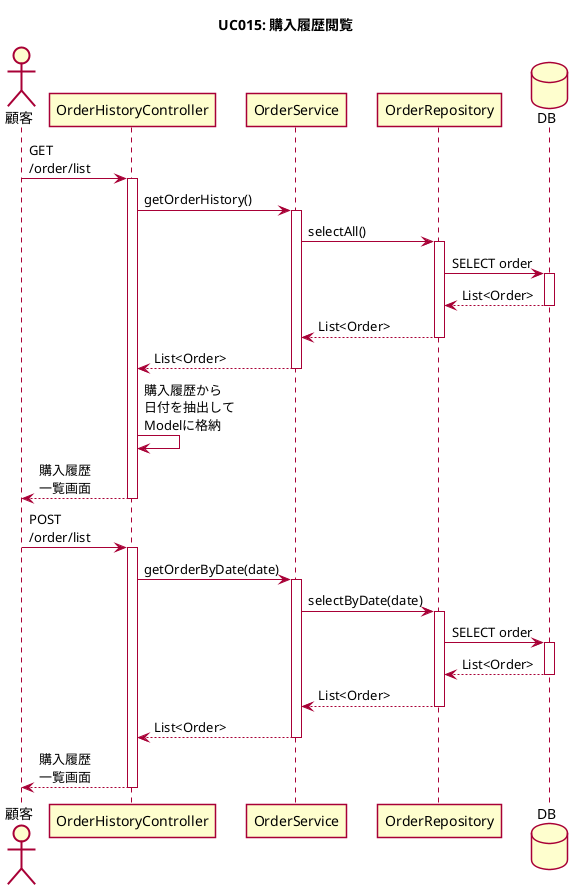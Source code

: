 @startuml
skin rose
skinparam shadowing false
title UC015: 購入履歴閲覧

actor "顧客" as u
participant "OrderHistoryController" as c
participant "OrderService" as s
participant "OrderRepository" as r
database "DB" as db

u -> c++ : GET\n/order/list
c -> s++ : getOrderHistory()
s -> r++ : selectAll()
r -> db++ : SELECT order
db --> r-- : List<Order>
r --> s-- : List<Order>
s --> c-- : List<Order>
c -> c : 購入履歴から\n日付を抽出して\nModelに格納
c --> u-- : 購入履歴\n一覧画面
u -> c++ : POST\n/order/list
c -> s++ : getOrderByDate(date)
s -> r++ : selectByDate(date)
r -> db++ : SELECT order
db --> r-- : List<Order>
r --> s-- : List<Order>
s --> c-- : List<Order>
c --> u-- : 購入履歴\n一覧画面
@enduml